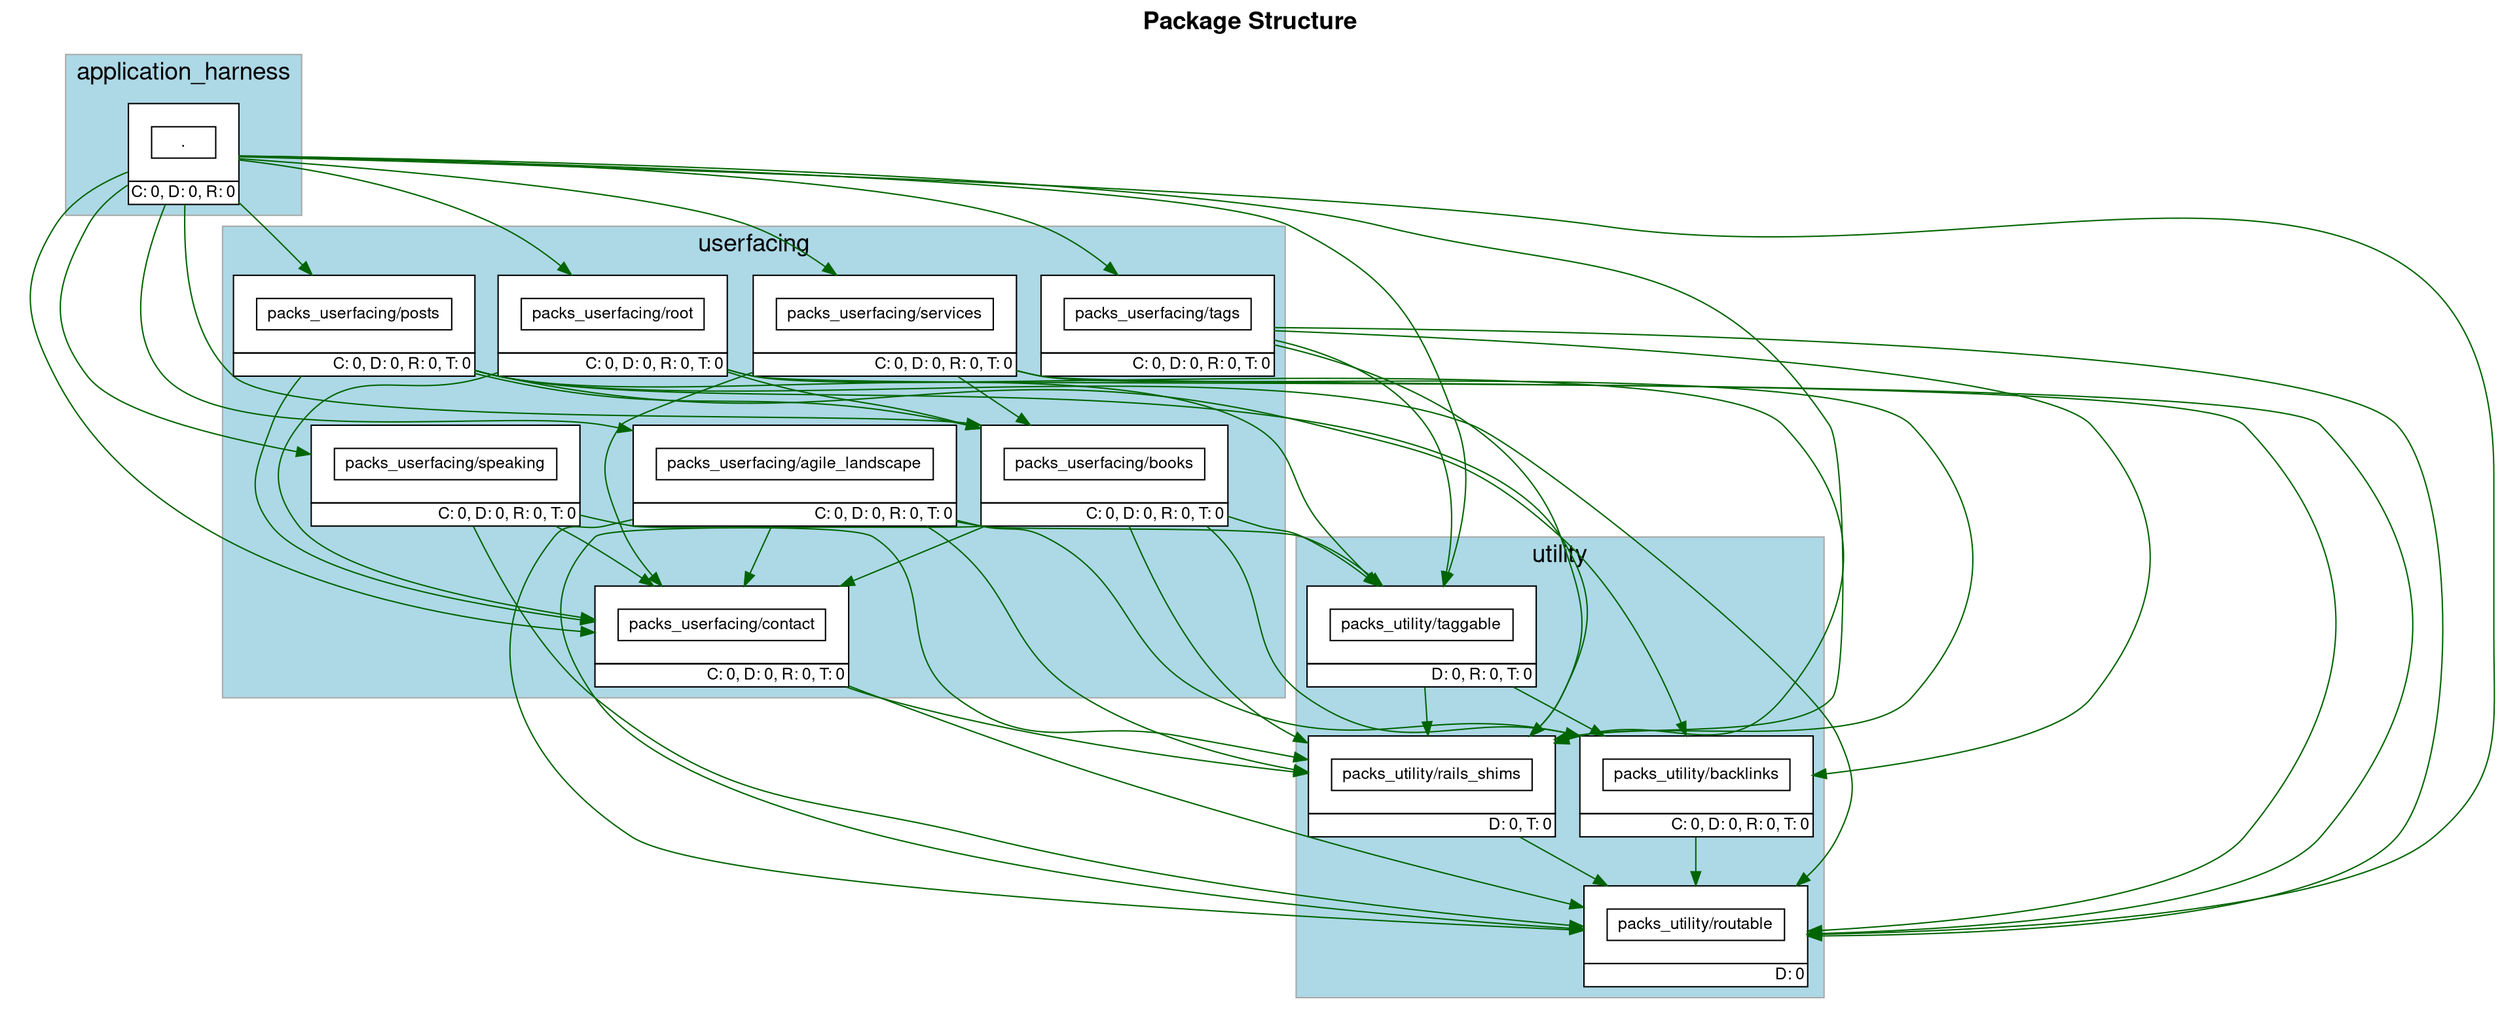 digraph package_diagram {
  rankdir=TD
  graph [
    labelloc="t"
    fontname="Helvetica,Arial,sans-serif"
    dpi=100
    layout=dot
    label=<<b>Package Structure</b>>
    fontsize=18
  ]
  node [
    fontname="Helvetica,Arial,sans-serif"
    fontsize=26.0
    fontcolor=black
    fillcolor=white
    color=black
    height=1.0
    style=filled
    shape=plain
  ]
    subgraph application_harness {
      shape=box
      color=darkgrey
      fillcolor=lightblue
      style=filled
        label="application_harness"
        cluster=true
        rank = 0        "." [
            fontsize=12.0
            label= <
                <table border='0' cellborder='1' cellspacing='0' cellpadding='16'><tr><td>
                  <table border='0' cellborder='1' cellspacing='0' cellpadding='4'>
                    <tr> <td port='private'> . </td> </tr>
                  </table>
                  </td></tr>
                  <tr><td CELLPADDING='1' ALIGN='RIGHT'>C: 0, D: 0, R: 0</td></tr>
                  </table>
              >
          ]
        
    }
    subgraph userfacing {
      shape=box
      color=darkgrey
      fillcolor=lightblue
      style=filled
        label="userfacing"
        cluster=true
        rank = 1        "packs_userfacing/agile_landscape" [
            fontsize=12.0
            label= <
                <table border='0' cellborder='1' cellspacing='0' cellpadding='16'><tr><td>
                  <table border='0' cellborder='1' cellspacing='0' cellpadding='4'>
                    <tr> <td port='private'> packs_userfacing/agile_landscape </td> </tr>
                  </table>
                  </td></tr>
                  <tr><td CELLPADDING='1' ALIGN='RIGHT'>C: 0, D: 0, R: 0, T: 0</td></tr>
                  </table>
              >
          ]
        
        "packs_userfacing/books" [
            fontsize=12.0
            label= <
                <table border='0' cellborder='1' cellspacing='0' cellpadding='16'><tr><td>
                  <table border='0' cellborder='1' cellspacing='0' cellpadding='4'>
                    <tr> <td port='private'> packs_userfacing/books </td> </tr>
                  </table>
                  </td></tr>
                  <tr><td CELLPADDING='1' ALIGN='RIGHT'>C: 0, D: 0, R: 0, T: 0</td></tr>
                  </table>
              >
          ]
        
        "packs_userfacing/contact" [
            fontsize=12.0
            label= <
                <table border='0' cellborder='1' cellspacing='0' cellpadding='16'><tr><td>
                  <table border='0' cellborder='1' cellspacing='0' cellpadding='4'>
                    <tr> <td port='private'> packs_userfacing/contact </td> </tr>
                  </table>
                  </td></tr>
                  <tr><td CELLPADDING='1' ALIGN='RIGHT'>C: 0, D: 0, R: 0, T: 0</td></tr>
                  </table>
              >
          ]
        
        "packs_userfacing/posts" [
            fontsize=12.0
            label= <
                <table border='0' cellborder='1' cellspacing='0' cellpadding='16'><tr><td>
                  <table border='0' cellborder='1' cellspacing='0' cellpadding='4'>
                    <tr> <td port='private'> packs_userfacing/posts </td> </tr>
                  </table>
                  </td></tr>
                  <tr><td CELLPADDING='1' ALIGN='RIGHT'>C: 0, D: 0, R: 0, T: 0</td></tr>
                  </table>
              >
          ]
        
        "packs_userfacing/root" [
            fontsize=12.0
            label= <
                <table border='0' cellborder='1' cellspacing='0' cellpadding='16'><tr><td>
                  <table border='0' cellborder='1' cellspacing='0' cellpadding='4'>
                    <tr> <td port='private'> packs_userfacing/root </td> </tr>
                  </table>
                  </td></tr>
                  <tr><td CELLPADDING='1' ALIGN='RIGHT'>C: 0, D: 0, R: 0, T: 0</td></tr>
                  </table>
              >
          ]
        
        "packs_userfacing/services" [
            fontsize=12.0
            label= <
                <table border='0' cellborder='1' cellspacing='0' cellpadding='16'><tr><td>
                  <table border='0' cellborder='1' cellspacing='0' cellpadding='4'>
                    <tr> <td port='private'> packs_userfacing/services </td> </tr>
                  </table>
                  </td></tr>
                  <tr><td CELLPADDING='1' ALIGN='RIGHT'>C: 0, D: 0, R: 0, T: 0</td></tr>
                  </table>
              >
          ]
        
        "packs_userfacing/speaking" [
            fontsize=12.0
            label= <
                <table border='0' cellborder='1' cellspacing='0' cellpadding='16'><tr><td>
                  <table border='0' cellborder='1' cellspacing='0' cellpadding='4'>
                    <tr> <td port='private'> packs_userfacing/speaking </td> </tr>
                  </table>
                  </td></tr>
                  <tr><td CELLPADDING='1' ALIGN='RIGHT'>C: 0, D: 0, R: 0, T: 0</td></tr>
                  </table>
              >
          ]
        
        "packs_userfacing/tags" [
            fontsize=12.0
            label= <
                <table border='0' cellborder='1' cellspacing='0' cellpadding='16'><tr><td>
                  <table border='0' cellborder='1' cellspacing='0' cellpadding='4'>
                    <tr> <td port='private'> packs_userfacing/tags </td> </tr>
                  </table>
                  </td></tr>
                  <tr><td CELLPADDING='1' ALIGN='RIGHT'>C: 0, D: 0, R: 0, T: 0</td></tr>
                  </table>
              >
          ]
        
    }
              "." -> "packs_userfacing/agile_landscape" [ style=invis ]
              "." -> "packs_userfacing/books" [ style=invis ]
              "." -> "packs_userfacing/contact" [ style=invis ]
              "." -> "packs_userfacing/posts" [ style=invis ]
              "." -> "packs_userfacing/root" [ style=invis ]
              "." -> "packs_userfacing/services" [ style=invis ]
              "." -> "packs_userfacing/speaking" [ style=invis ]
              "." -> "packs_userfacing/tags" [ style=invis ]
    subgraph utility {
      shape=box
      color=darkgrey
      fillcolor=lightblue
      style=filled
        label="utility"
        cluster=true
        rank = 2        "packs_utility/backlinks" [
            fontsize=12.0
            label= <
                <table border='0' cellborder='1' cellspacing='0' cellpadding='16'><tr><td>
                  <table border='0' cellborder='1' cellspacing='0' cellpadding='4'>
                    <tr> <td port='private'> packs_utility/backlinks </td> </tr>
                  </table>
                  </td></tr>
                  <tr><td CELLPADDING='1' ALIGN='RIGHT'>C: 0, D: 0, R: 0, T: 0</td></tr>
                  </table>
              >
          ]
        
        "packs_utility/rails_shims" [
            fontsize=12.0
            label= <
                <table border='0' cellborder='1' cellspacing='0' cellpadding='16'><tr><td>
                  <table border='0' cellborder='1' cellspacing='0' cellpadding='4'>
                    <tr> <td port='private'> packs_utility/rails_shims </td> </tr>
                  </table>
                  </td></tr>
                  <tr><td CELLPADDING='1' ALIGN='RIGHT'>D: 0, T: 0</td></tr>
                  </table>
              >
          ]
        
        "packs_utility/routable" [
            fontsize=12.0
            label= <
                <table border='0' cellborder='1' cellspacing='0' cellpadding='16'><tr><td>
                  <table border='0' cellborder='1' cellspacing='0' cellpadding='4'>
                    <tr> <td port='private'> packs_utility/routable </td> </tr>
                  </table>
                  </td></tr>
                  <tr><td CELLPADDING='1' ALIGN='RIGHT'>D: 0</td></tr>
                  </table>
              >
          ]
        
        "packs_utility/taggable" [
            fontsize=12.0
            label= <
                <table border='0' cellborder='1' cellspacing='0' cellpadding='16'><tr><td>
                  <table border='0' cellborder='1' cellspacing='0' cellpadding='4'>
                    <tr> <td port='private'> packs_utility/taggable </td> </tr>
                  </table>
                  </td></tr>
                  <tr><td CELLPADDING='1' ALIGN='RIGHT'>D: 0, R: 0, T: 0</td></tr>
                  </table>
              >
          ]
        
    }
              "packs_userfacing/agile_landscape" -> "packs_utility/backlinks" [ style=invis ]
              "packs_userfacing/books" -> "packs_utility/backlinks" [ style=invis ]
              "packs_userfacing/contact" -> "packs_utility/backlinks" [ style=invis ]
              "packs_userfacing/posts" -> "packs_utility/backlinks" [ style=invis ]
              "packs_userfacing/root" -> "packs_utility/backlinks" [ style=invis ]
              "packs_userfacing/services" -> "packs_utility/backlinks" [ style=invis ]
              "packs_userfacing/speaking" -> "packs_utility/backlinks" [ style=invis ]
              "packs_userfacing/tags" -> "packs_utility/backlinks" [ style=invis ]
              "packs_userfacing/agile_landscape" -> "packs_utility/rails_shims" [ style=invis ]
              "packs_userfacing/books" -> "packs_utility/rails_shims" [ style=invis ]
              "packs_userfacing/contact" -> "packs_utility/rails_shims" [ style=invis ]
              "packs_userfacing/posts" -> "packs_utility/rails_shims" [ style=invis ]
              "packs_userfacing/root" -> "packs_utility/rails_shims" [ style=invis ]
              "packs_userfacing/services" -> "packs_utility/rails_shims" [ style=invis ]
              "packs_userfacing/speaking" -> "packs_utility/rails_shims" [ style=invis ]
              "packs_userfacing/tags" -> "packs_utility/rails_shims" [ style=invis ]
              "packs_userfacing/agile_landscape" -> "packs_utility/routable" [ style=invis ]
              "packs_userfacing/books" -> "packs_utility/routable" [ style=invis ]
              "packs_userfacing/contact" -> "packs_utility/routable" [ style=invis ]
              "packs_userfacing/posts" -> "packs_utility/routable" [ style=invis ]
              "packs_userfacing/root" -> "packs_utility/routable" [ style=invis ]
              "packs_userfacing/services" -> "packs_utility/routable" [ style=invis ]
              "packs_userfacing/speaking" -> "packs_utility/routable" [ style=invis ]
              "packs_userfacing/tags" -> "packs_utility/routable" [ style=invis ]
              "packs_userfacing/agile_landscape" -> "packs_utility/taggable" [ style=invis ]
              "packs_userfacing/books" -> "packs_utility/taggable" [ style=invis ]
              "packs_userfacing/contact" -> "packs_utility/taggable" [ style=invis ]
              "packs_userfacing/posts" -> "packs_utility/taggable" [ style=invis ]
              "packs_userfacing/root" -> "packs_utility/taggable" [ style=invis ]
              "packs_userfacing/services" -> "packs_utility/taggable" [ style=invis ]
              "packs_userfacing/speaking" -> "packs_utility/taggable" [ style=invis ]
              "packs_userfacing/tags" -> "packs_utility/taggable" [ style=invis ]
    subgraph NotInLayer {
      shape=box
      color=darkgrey
      fillcolor=lightblue
      style=filled
        cluster=false
    }
          "." -> "packs_userfacing/agile_landscape" [ color=darkgreen ]
          "." -> "packs_userfacing/books" [ color=darkgreen ]
          "." -> "packs_userfacing/contact" [ color=darkgreen ]
          "." -> "packs_userfacing/posts" [ color=darkgreen ]
          "." -> "packs_userfacing/root" [ color=darkgreen ]
          "." -> "packs_userfacing/services" [ color=darkgreen ]
          "." -> "packs_userfacing/speaking" [ color=darkgreen ]
          "." -> "packs_userfacing/tags" [ color=darkgreen ]
          "." -> "packs_utility/rails_shims" [ color=darkgreen ]
          "." -> "packs_utility/routable" [ color=darkgreen ]
          "." -> "packs_utility/taggable" [ color=darkgreen ]
          "packs_userfacing/agile_landscape" -> "packs_userfacing/contact" [ color=darkgreen ]
          "packs_userfacing/agile_landscape" -> "packs_utility/backlinks" [ color=darkgreen ]
          "packs_userfacing/agile_landscape" -> "packs_utility/rails_shims" [ color=darkgreen ]
          "packs_userfacing/agile_landscape" -> "packs_utility/routable" [ color=darkgreen ]
          "packs_userfacing/agile_landscape" -> "packs_utility/taggable" [ color=darkgreen ]
          "packs_userfacing/books" -> "packs_userfacing/contact" [ color=darkgreen ]
          "packs_userfacing/books" -> "packs_utility/backlinks" [ color=darkgreen ]
          "packs_userfacing/books" -> "packs_utility/rails_shims" [ color=darkgreen ]
          "packs_userfacing/books" -> "packs_utility/routable" [ color=darkgreen ]
          "packs_userfacing/books" -> "packs_utility/taggable" [ color=darkgreen ]
          "packs_userfacing/contact" -> "packs_utility/rails_shims" [ color=darkgreen ]
          "packs_userfacing/contact" -> "packs_utility/routable" [ color=darkgreen ]
          "packs_userfacing/posts" -> "packs_userfacing/books" [ color=darkgreen ]
          "packs_userfacing/posts" -> "packs_userfacing/contact" [ color=darkgreen ]
          "packs_userfacing/posts" -> "packs_utility/backlinks" [ color=darkgreen ]
          "packs_userfacing/posts" -> "packs_utility/rails_shims" [ color=darkgreen ]
          "packs_userfacing/posts" -> "packs_utility/routable" [ color=darkgreen ]
          "packs_userfacing/posts" -> "packs_utility/taggable" [ color=darkgreen ]
          "packs_userfacing/root" -> "packs_userfacing/books" [ color=darkgreen ]
          "packs_userfacing/root" -> "packs_userfacing/contact" [ color=darkgreen ]
          "packs_userfacing/root" -> "packs_utility/rails_shims" [ color=darkgreen ]
          "packs_userfacing/root" -> "packs_utility/routable" [ color=darkgreen ]
          "packs_userfacing/services" -> "packs_userfacing/books" [ color=darkgreen ]
          "packs_userfacing/services" -> "packs_userfacing/contact" [ color=darkgreen ]
          "packs_userfacing/services" -> "packs_utility/rails_shims" [ color=darkgreen ]
          "packs_userfacing/services" -> "packs_utility/routable" [ color=darkgreen ]
          "packs_userfacing/speaking" -> "packs_userfacing/contact" [ color=darkgreen ]
          "packs_userfacing/speaking" -> "packs_utility/rails_shims" [ color=darkgreen ]
          "packs_userfacing/speaking" -> "packs_utility/routable" [ color=darkgreen ]
          "packs_userfacing/tags" -> "packs_utility/backlinks" [ color=darkgreen ]
          "packs_userfacing/tags" -> "packs_utility/rails_shims" [ color=darkgreen ]
          "packs_userfacing/tags" -> "packs_utility/routable" [ color=darkgreen ]
          "packs_userfacing/tags" -> "packs_utility/taggable" [ color=darkgreen ]
          "packs_utility/backlinks" -> "packs_utility/routable" [ color=darkgreen ]
          "packs_utility/rails_shims" -> "packs_utility/routable" [ color=darkgreen ]
          "packs_utility/taggable" -> "packs_utility/backlinks" [ color=darkgreen ]
          "packs_utility/taggable" -> "packs_utility/rails_shims" [ color=darkgreen ]
  subgraph cluster_teams_legend {
    fontsize=16
    label="Team Colors"


  }
}
